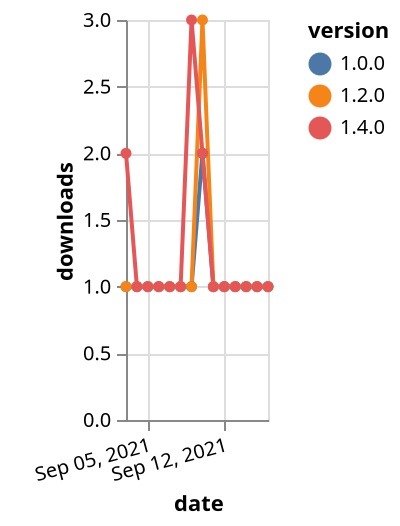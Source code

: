 {"$schema": "https://vega.github.io/schema/vega-lite/v5.json", "description": "A simple bar chart with embedded data.", "data": {"values": [{"date": "2021-09-03", "total": 174, "delta": 1, "version": "1.0.0"}, {"date": "2021-09-04", "total": 175, "delta": 1, "version": "1.0.0"}, {"date": "2021-09-05", "total": 176, "delta": 1, "version": "1.0.0"}, {"date": "2021-09-06", "total": 177, "delta": 1, "version": "1.0.0"}, {"date": "2021-09-07", "total": 178, "delta": 1, "version": "1.0.0"}, {"date": "2021-09-08", "total": 179, "delta": 1, "version": "1.0.0"}, {"date": "2021-09-09", "total": 180, "delta": 1, "version": "1.0.0"}, {"date": "2021-09-10", "total": 182, "delta": 2, "version": "1.0.0"}, {"date": "2021-09-11", "total": 183, "delta": 1, "version": "1.0.0"}, {"date": "2021-09-12", "total": 184, "delta": 1, "version": "1.0.0"}, {"date": "2021-09-13", "total": 185, "delta": 1, "version": "1.0.0"}, {"date": "2021-09-14", "total": 186, "delta": 1, "version": "1.0.0"}, {"date": "2021-09-15", "total": 187, "delta": 1, "version": "1.0.0"}, {"date": "2021-09-16", "total": 188, "delta": 1, "version": "1.0.0"}, {"date": "2021-09-03", "total": 204, "delta": 1, "version": "1.2.0"}, {"date": "2021-09-04", "total": 205, "delta": 1, "version": "1.2.0"}, {"date": "2021-09-05", "total": 206, "delta": 1, "version": "1.2.0"}, {"date": "2021-09-06", "total": 207, "delta": 1, "version": "1.2.0"}, {"date": "2021-09-07", "total": 208, "delta": 1, "version": "1.2.0"}, {"date": "2021-09-08", "total": 209, "delta": 1, "version": "1.2.0"}, {"date": "2021-09-09", "total": 210, "delta": 1, "version": "1.2.0"}, {"date": "2021-09-10", "total": 213, "delta": 3, "version": "1.2.0"}, {"date": "2021-09-11", "total": 214, "delta": 1, "version": "1.2.0"}, {"date": "2021-09-12", "total": 215, "delta": 1, "version": "1.2.0"}, {"date": "2021-09-13", "total": 216, "delta": 1, "version": "1.2.0"}, {"date": "2021-09-14", "total": 217, "delta": 1, "version": "1.2.0"}, {"date": "2021-09-15", "total": 218, "delta": 1, "version": "1.2.0"}, {"date": "2021-09-16", "total": 219, "delta": 1, "version": "1.2.0"}, {"date": "2021-09-03", "total": 123, "delta": 2, "version": "1.4.0"}, {"date": "2021-09-04", "total": 124, "delta": 1, "version": "1.4.0"}, {"date": "2021-09-05", "total": 125, "delta": 1, "version": "1.4.0"}, {"date": "2021-09-06", "total": 126, "delta": 1, "version": "1.4.0"}, {"date": "2021-09-07", "total": 127, "delta": 1, "version": "1.4.0"}, {"date": "2021-09-08", "total": 128, "delta": 1, "version": "1.4.0"}, {"date": "2021-09-09", "total": 131, "delta": 3, "version": "1.4.0"}, {"date": "2021-09-10", "total": 133, "delta": 2, "version": "1.4.0"}, {"date": "2021-09-11", "total": 134, "delta": 1, "version": "1.4.0"}, {"date": "2021-09-12", "total": 135, "delta": 1, "version": "1.4.0"}, {"date": "2021-09-13", "total": 136, "delta": 1, "version": "1.4.0"}, {"date": "2021-09-14", "total": 137, "delta": 1, "version": "1.4.0"}, {"date": "2021-09-15", "total": 138, "delta": 1, "version": "1.4.0"}, {"date": "2021-09-16", "total": 139, "delta": 1, "version": "1.4.0"}]}, "width": "container", "mark": {"type": "line", "point": {"filled": true}}, "encoding": {"x": {"field": "date", "type": "temporal", "timeUnit": "yearmonthdate", "title": "date", "axis": {"labelAngle": -15}}, "y": {"field": "delta", "type": "quantitative", "title": "downloads"}, "color": {"field": "version", "type": "nominal"}, "tooltip": {"field": "delta"}}}